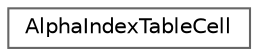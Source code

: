 digraph "Graphical Class Hierarchy"
{
 // INTERACTIVE_SVG=YES
 // LATEX_PDF_SIZE
  bgcolor="transparent";
  edge [fontname=Helvetica,fontsize=10,labelfontname=Helvetica,labelfontsize=10];
  node [fontname=Helvetica,fontsize=10,shape=box,height=0.2,width=0.4];
  rankdir="LR";
  Node0 [label="AlphaIndexTableCell",height=0.2,width=0.4,color="grey40", fillcolor="white", style="filled",URL="$de/d3e/class_alpha_index_table_cell.html",tooltip="Class representing a cell in the alphabetical class index."];
}
